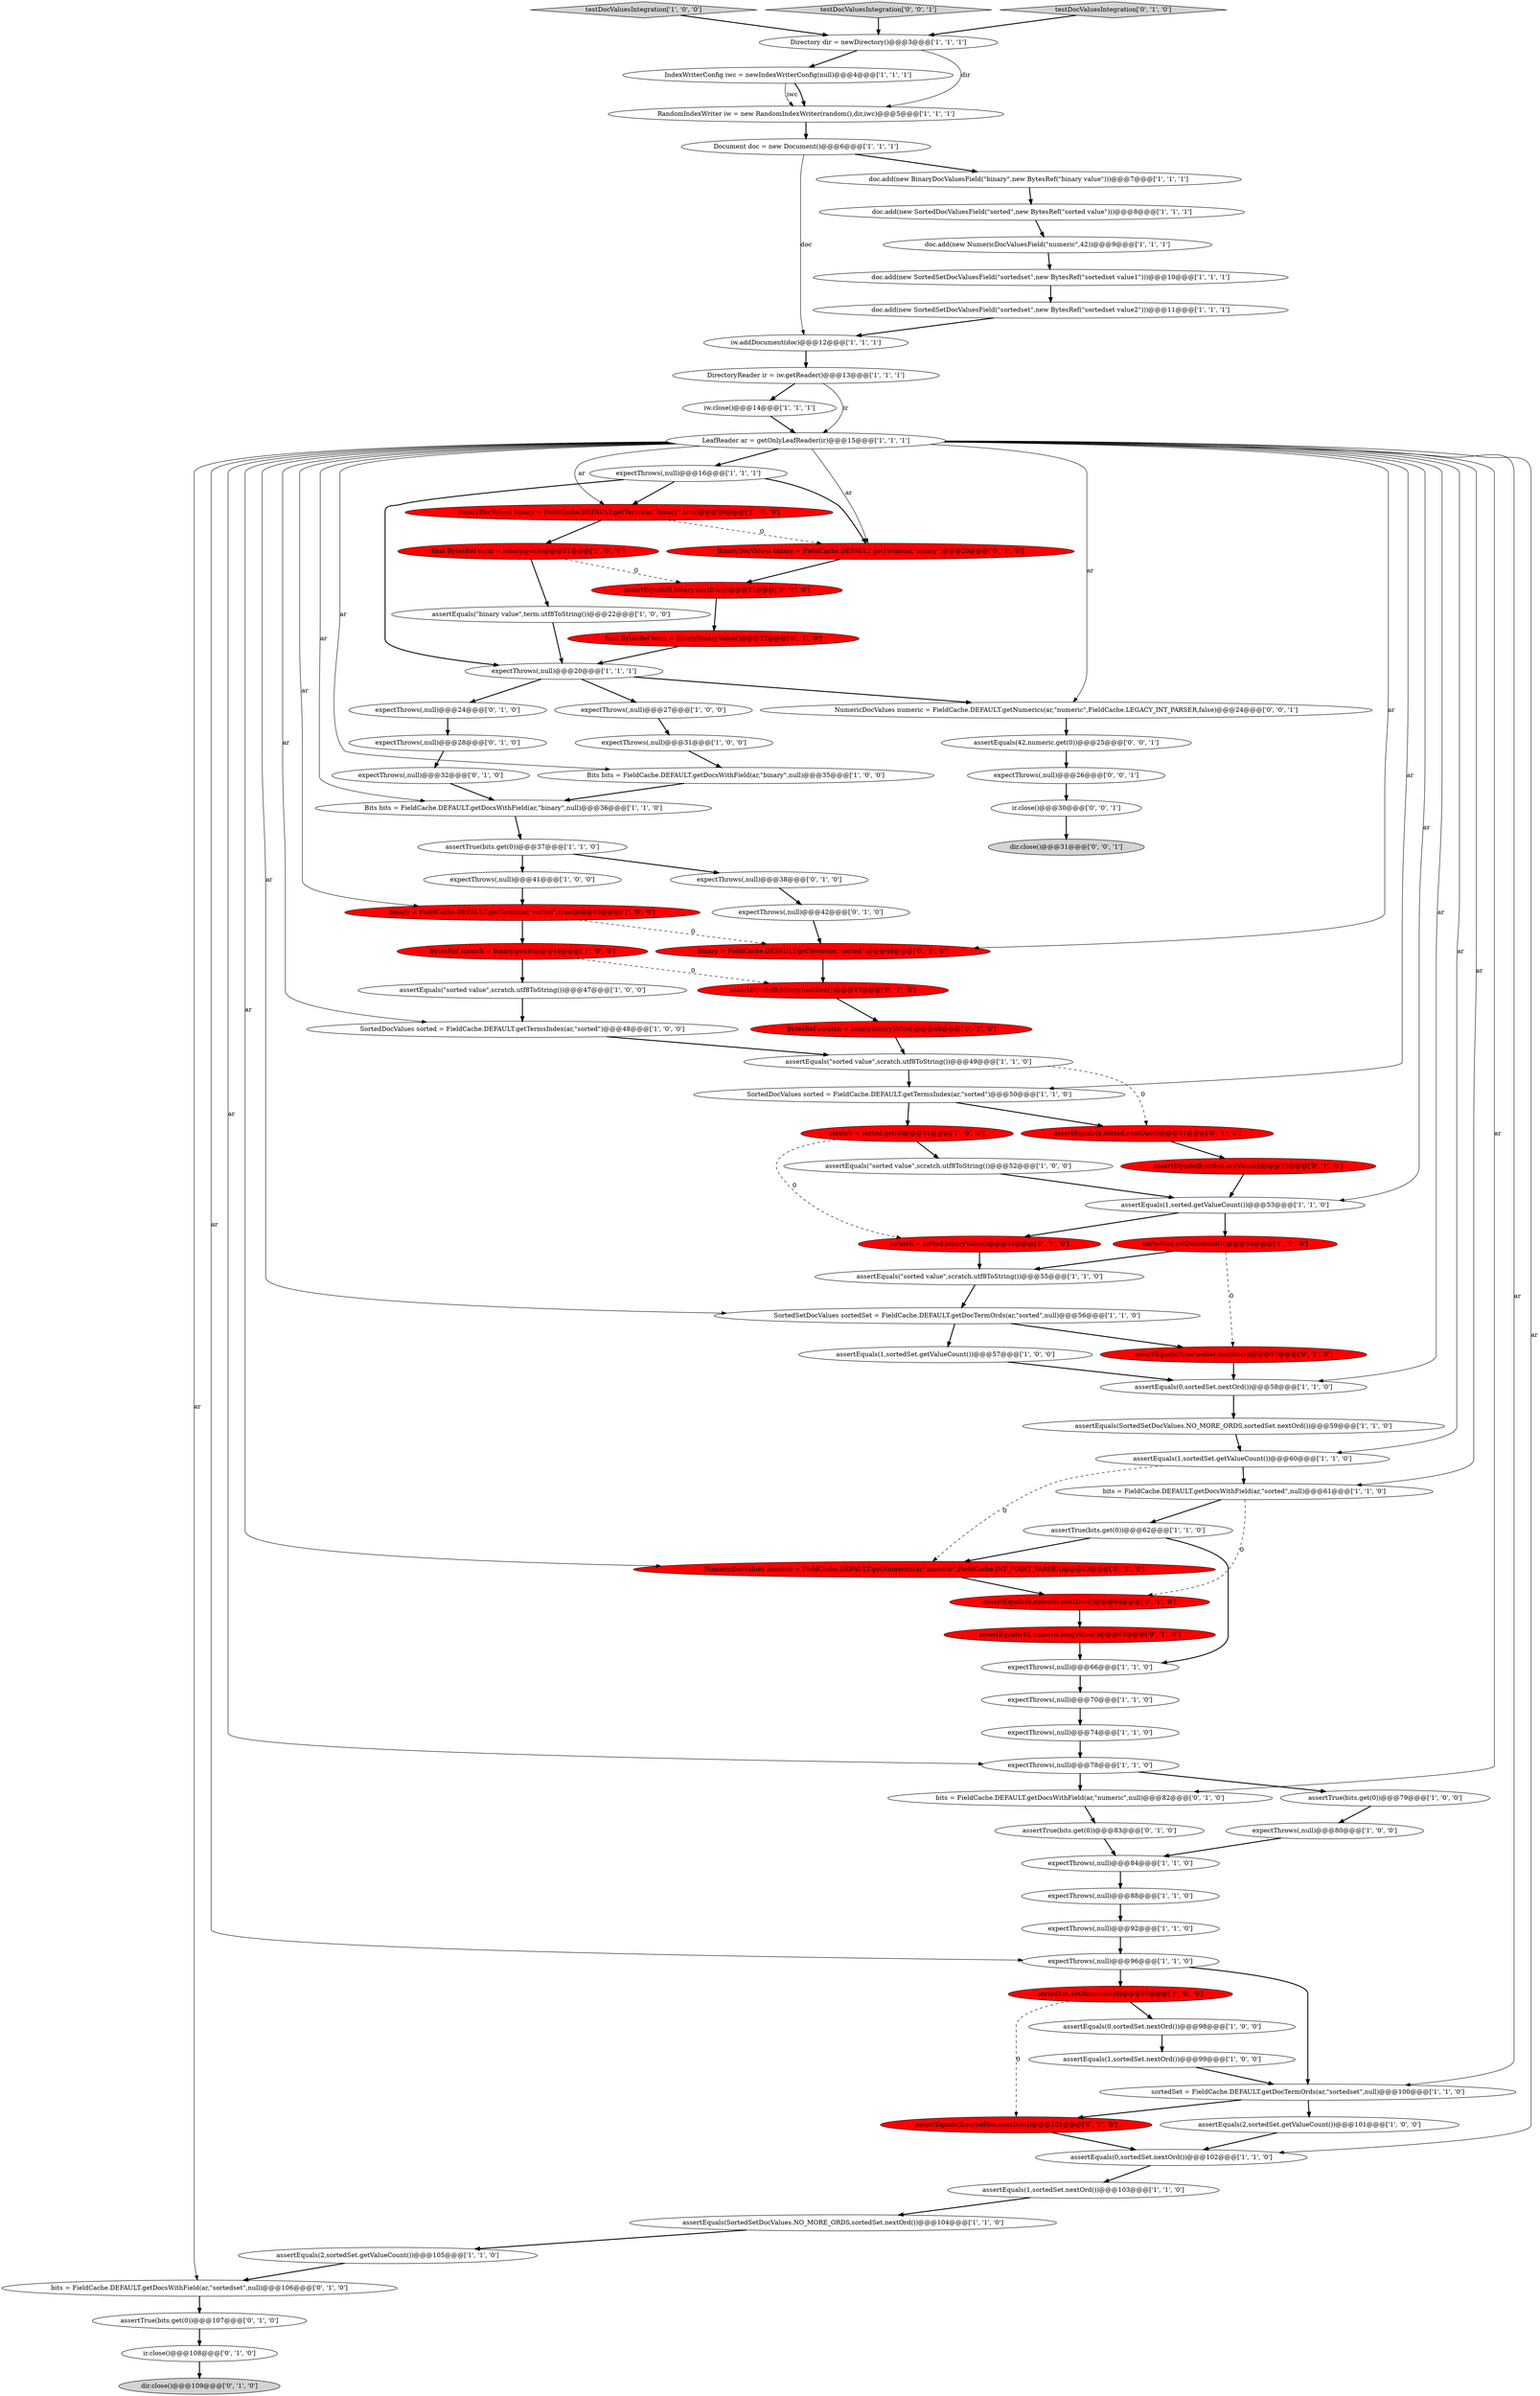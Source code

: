 digraph {
37 [style = filled, label = "scratch = sorted.get(0)@@@51@@@['1', '0', '0']", fillcolor = red, shape = ellipse image = "AAA1AAABBB1BBB"];
15 [style = filled, label = "expectThrows(,null)@@@16@@@['1', '1', '1']", fillcolor = white, shape = ellipse image = "AAA0AAABBB1BBB"];
0 [style = filled, label = "expectThrows(,null)@@@31@@@['1', '0', '0']", fillcolor = white, shape = ellipse image = "AAA0AAABBB1BBB"];
16 [style = filled, label = "expectThrows(,null)@@@70@@@['1', '1', '0']", fillcolor = white, shape = ellipse image = "AAA0AAABBB1BBB"];
35 [style = filled, label = "assertEquals(\"sorted value\",scratch.utf8ToString())@@@55@@@['1', '1', '0']", fillcolor = white, shape = ellipse image = "AAA0AAABBB1BBB"];
55 [style = filled, label = "doc.add(new BinaryDocValuesField(\"binary\",new BytesRef(\"binary value\")))@@@7@@@['1', '1', '1']", fillcolor = white, shape = ellipse image = "AAA0AAABBB1BBB"];
83 [style = filled, label = "expectThrows(,null)@@@32@@@['0', '1', '0']", fillcolor = white, shape = ellipse image = "AAA0AAABBB2BBB"];
82 [style = filled, label = "expectThrows(,null)@@@28@@@['0', '1', '0']", fillcolor = white, shape = ellipse image = "AAA0AAABBB2BBB"];
18 [style = filled, label = "assertEquals(SortedSetDocValues.NO_MORE_ORDS,sortedSet.nextOrd())@@@104@@@['1', '1', '0']", fillcolor = white, shape = ellipse image = "AAA0AAABBB1BBB"];
91 [style = filled, label = "NumericDocValues numeric = FieldCache.DEFAULT.getNumerics(ar,\"numeric\",FieldCache.LEGACY_INT_PARSER,false)@@@24@@@['0', '0', '1']", fillcolor = white, shape = ellipse image = "AAA0AAABBB3BBB"];
78 [style = filled, label = "expectThrows(,null)@@@24@@@['0', '1', '0']", fillcolor = white, shape = ellipse image = "AAA0AAABBB2BBB"];
47 [style = filled, label = "doc.add(new SortedSetDocValuesField(\"sortedset\",new BytesRef(\"sortedset value1\")))@@@10@@@['1', '1', '1']", fillcolor = white, shape = ellipse image = "AAA0AAABBB1BBB"];
1 [style = filled, label = "RandomIndexWriter iw = new RandomIndexWriter(random(),dir,iwc)@@@5@@@['1', '1', '1']", fillcolor = white, shape = ellipse image = "AAA0AAABBB1BBB"];
23 [style = filled, label = "expectThrows(,null)@@@74@@@['1', '1', '0']", fillcolor = white, shape = ellipse image = "AAA0AAABBB1BBB"];
57 [style = filled, label = "expectThrows(,null)@@@84@@@['1', '1', '0']", fillcolor = white, shape = ellipse image = "AAA0AAABBB1BBB"];
14 [style = filled, label = "BinaryDocValues binary = FieldCache.DEFAULT.getTerms(ar,\"binary\",true)@@@20@@@['1', '0', '0']", fillcolor = red, shape = ellipse image = "AAA1AAABBB1BBB"];
7 [style = filled, label = "iw.close()@@@14@@@['1', '1', '1']", fillcolor = white, shape = ellipse image = "AAA0AAABBB1BBB"];
27 [style = filled, label = "assertEquals(0,sortedSet.nextOrd())@@@102@@@['1', '1', '0']", fillcolor = white, shape = ellipse image = "AAA0AAABBB1BBB"];
43 [style = filled, label = "doc.add(new SortedDocValuesField(\"sorted\",new BytesRef(\"sorted value\")))@@@8@@@['1', '1', '1']", fillcolor = white, shape = ellipse image = "AAA0AAABBB1BBB"];
32 [style = filled, label = "assertEquals(1,sortedSet.getValueCount())@@@57@@@['1', '0', '0']", fillcolor = white, shape = ellipse image = "AAA0AAABBB1BBB"];
89 [style = filled, label = "dir.close()@@@31@@@['0', '0', '1']", fillcolor = lightgray, shape = ellipse image = "AAA0AAABBB3BBB"];
31 [style = filled, label = "assertEquals(1,sortedSet.getValueCount())@@@60@@@['1', '1', '0']", fillcolor = white, shape = ellipse image = "AAA0AAABBB1BBB"];
93 [style = filled, label = "ir.close()@@@30@@@['0', '0', '1']", fillcolor = white, shape = ellipse image = "AAA0AAABBB3BBB"];
68 [style = filled, label = "scratch = sorted.binaryValue()@@@54@@@['0', '1', '0']", fillcolor = red, shape = ellipse image = "AAA1AAABBB2BBB"];
51 [style = filled, label = "Document doc = new Document()@@@6@@@['1', '1', '1']", fillcolor = white, shape = ellipse image = "AAA0AAABBB1BBB"];
29 [style = filled, label = "IndexWriterConfig iwc = newIndexWriterConfig(null)@@@4@@@['1', '1', '1']", fillcolor = white, shape = ellipse image = "AAA0AAABBB1BBB"];
39 [style = filled, label = "expectThrows(,null)@@@92@@@['1', '1', '0']", fillcolor = white, shape = ellipse image = "AAA0AAABBB1BBB"];
54 [style = filled, label = "assertEquals(SortedSetDocValues.NO_MORE_ORDS,sortedSet.nextOrd())@@@59@@@['1', '1', '0']", fillcolor = white, shape = ellipse image = "AAA0AAABBB1BBB"];
46 [style = filled, label = "expectThrows(,null)@@@96@@@['1', '1', '0']", fillcolor = white, shape = ellipse image = "AAA0AAABBB1BBB"];
61 [style = filled, label = "assertEquals(2,sortedSet.getValueCount())@@@101@@@['1', '0', '0']", fillcolor = white, shape = ellipse image = "AAA0AAABBB1BBB"];
77 [style = filled, label = "dir.close()@@@109@@@['0', '1', '0']", fillcolor = lightgray, shape = ellipse image = "AAA0AAABBB2BBB"];
70 [style = filled, label = "assertEquals(42,numeric.longValue())@@@65@@@['0', '1', '0']", fillcolor = red, shape = ellipse image = "AAA1AAABBB2BBB"];
4 [style = filled, label = "SortedSetDocValues sortedSet = FieldCache.DEFAULT.getDocTermOrds(ar,\"sorted\",null)@@@56@@@['1', '1', '0']", fillcolor = white, shape = ellipse image = "AAA0AAABBB1BBB"];
3 [style = filled, label = "expectThrows(,null)@@@41@@@['1', '0', '0']", fillcolor = white, shape = ellipse image = "AAA0AAABBB1BBB"];
88 [style = filled, label = "expectThrows(,null)@@@26@@@['0', '0', '1']", fillcolor = white, shape = ellipse image = "AAA0AAABBB3BBB"];
5 [style = filled, label = "assertEquals(0,sortedSet.nextOrd())@@@98@@@['1', '0', '0']", fillcolor = white, shape = ellipse image = "AAA0AAABBB1BBB"];
50 [style = filled, label = "sortedSet.setDocument(0)@@@97@@@['1', '0', '0']", fillcolor = red, shape = ellipse image = "AAA1AAABBB1BBB"];
48 [style = filled, label = "expectThrows(,null)@@@27@@@['1', '0', '0']", fillcolor = white, shape = ellipse image = "AAA0AAABBB1BBB"];
25 [style = filled, label = "expectThrows(,null)@@@20@@@['1', '1', '1']", fillcolor = white, shape = ellipse image = "AAA0AAABBB1BBB"];
64 [style = filled, label = "assertEquals(0,binary.nextDoc())@@@21@@@['0', '1', '0']", fillcolor = red, shape = ellipse image = "AAA1AAABBB2BBB"];
36 [style = filled, label = "assertEquals(\"sorted value\",scratch.utf8ToString())@@@49@@@['1', '1', '0']", fillcolor = white, shape = ellipse image = "AAA0AAABBB1BBB"];
75 [style = filled, label = "assertEquals(0,sortedSet.nextDoc())@@@57@@@['0', '1', '0']", fillcolor = red, shape = ellipse image = "AAA1AAABBB2BBB"];
40 [style = filled, label = "assertEquals(1,sorted.getValueCount())@@@53@@@['1', '1', '0']", fillcolor = white, shape = ellipse image = "AAA0AAABBB1BBB"];
38 [style = filled, label = "testDocValuesIntegration['1', '0', '0']", fillcolor = lightgray, shape = diamond image = "AAA0AAABBB1BBB"];
11 [style = filled, label = "DirectoryReader ir = iw.getReader()@@@13@@@['1', '1', '1']", fillcolor = white, shape = ellipse image = "AAA0AAABBB1BBB"];
19 [style = filled, label = "SortedDocValues sorted = FieldCache.DEFAULT.getTermsIndex(ar,\"sorted\")@@@50@@@['1', '1', '0']", fillcolor = white, shape = ellipse image = "AAA0AAABBB1BBB"];
49 [style = filled, label = "doc.add(new SortedSetDocValuesField(\"sortedset\",new BytesRef(\"sortedset value2\")))@@@11@@@['1', '1', '1']", fillcolor = white, shape = ellipse image = "AAA0AAABBB1BBB"];
56 [style = filled, label = "assertEquals(\"sorted value\",scratch.utf8ToString())@@@52@@@['1', '0', '0']", fillcolor = white, shape = ellipse image = "AAA0AAABBB1BBB"];
65 [style = filled, label = "assertTrue(bits.get(0))@@@107@@@['0', '1', '0']", fillcolor = white, shape = ellipse image = "AAA0AAABBB2BBB"];
9 [style = filled, label = "expectThrows(,null)@@@66@@@['1', '1', '0']", fillcolor = white, shape = ellipse image = "AAA0AAABBB1BBB"];
74 [style = filled, label = "assertEquals(0,numeric.nextDoc())@@@64@@@['0', '1', '0']", fillcolor = red, shape = ellipse image = "AAA1AAABBB2BBB"];
73 [style = filled, label = "bits = FieldCache.DEFAULT.getDocsWithField(ar,\"numeric\",null)@@@82@@@['0', '1', '0']", fillcolor = white, shape = ellipse image = "AAA0AAABBB2BBB"];
42 [style = filled, label = "doc.add(new NumericDocValuesField(\"numeric\",42))@@@9@@@['1', '1', '1']", fillcolor = white, shape = ellipse image = "AAA0AAABBB1BBB"];
62 [style = filled, label = "ir.close()@@@108@@@['0', '1', '0']", fillcolor = white, shape = ellipse image = "AAA0AAABBB2BBB"];
69 [style = filled, label = "assertTrue(bits.get(0))@@@83@@@['0', '1', '0']", fillcolor = white, shape = ellipse image = "AAA0AAABBB2BBB"];
90 [style = filled, label = "testDocValuesIntegration['0', '0', '1']", fillcolor = lightgray, shape = diamond image = "AAA0AAABBB3BBB"];
66 [style = filled, label = "expectThrows(,null)@@@42@@@['0', '1', '0']", fillcolor = white, shape = ellipse image = "AAA0AAABBB2BBB"];
21 [style = filled, label = "final BytesRef term = binary.get(0)@@@21@@@['1', '0', '0']", fillcolor = red, shape = ellipse image = "AAA1AAABBB1BBB"];
41 [style = filled, label = "binary = FieldCache.DEFAULT.getTerms(ar,\"sorted\",true)@@@45@@@['1', '0', '0']", fillcolor = red, shape = ellipse image = "AAA1AAABBB1BBB"];
59 [style = filled, label = "assertTrue(bits.get(0))@@@79@@@['1', '0', '0']", fillcolor = white, shape = ellipse image = "AAA0AAABBB1BBB"];
60 [style = filled, label = "expectThrows(,null)@@@88@@@['1', '1', '0']", fillcolor = white, shape = ellipse image = "AAA0AAABBB1BBB"];
30 [style = filled, label = "assertEquals(0,sortedSet.nextOrd())@@@58@@@['1', '1', '0']", fillcolor = white, shape = ellipse image = "AAA0AAABBB1BBB"];
34 [style = filled, label = "assertEquals(\"sorted value\",scratch.utf8ToString())@@@47@@@['1', '0', '0']", fillcolor = white, shape = ellipse image = "AAA0AAABBB1BBB"];
67 [style = filled, label = "assertEquals(0,sorted.nextDoc())@@@51@@@['0', '1', '0']", fillcolor = red, shape = ellipse image = "AAA1AAABBB2BBB"];
20 [style = filled, label = "assertEquals(\"binary value\",term.utf8ToString())@@@22@@@['1', '0', '0']", fillcolor = white, shape = ellipse image = "AAA0AAABBB1BBB"];
72 [style = filled, label = "NumericDocValues numeric = FieldCache.DEFAULT.getNumerics(ar,\"numeric\",FieldCache.INT_POINT_PARSER)@@@63@@@['0', '1', '0']", fillcolor = red, shape = ellipse image = "AAA1AAABBB2BBB"];
26 [style = filled, label = "assertEquals(1,sortedSet.nextOrd())@@@103@@@['1', '1', '0']", fillcolor = white, shape = ellipse image = "AAA0AAABBB1BBB"];
58 [style = filled, label = "expectThrows(,null)@@@78@@@['1', '1', '0']", fillcolor = white, shape = ellipse image = "AAA0AAABBB1BBB"];
52 [style = filled, label = "Bits bits = FieldCache.DEFAULT.getDocsWithField(ar,\"binary\",null)@@@35@@@['1', '0', '0']", fillcolor = white, shape = ellipse image = "AAA0AAABBB1BBB"];
8 [style = filled, label = "expectThrows(,null)@@@80@@@['1', '0', '0']", fillcolor = white, shape = ellipse image = "AAA0AAABBB1BBB"];
86 [style = filled, label = "testDocValuesIntegration['0', '1', '0']", fillcolor = lightgray, shape = diamond image = "AAA0AAABBB2BBB"];
22 [style = filled, label = "Bits bits = FieldCache.DEFAULT.getDocsWithField(ar,\"binary\",null)@@@36@@@['1', '1', '0']", fillcolor = white, shape = ellipse image = "AAA0AAABBB1BBB"];
81 [style = filled, label = "BinaryDocValues binary = FieldCache.DEFAULT.getTerms(ar,\"binary\")@@@20@@@['0', '1', '0']", fillcolor = red, shape = ellipse image = "AAA1AAABBB2BBB"];
2 [style = filled, label = "LeafReader ar = getOnlyLeafReader(ir)@@@15@@@['1', '1', '1']", fillcolor = white, shape = ellipse image = "AAA0AAABBB1BBB"];
13 [style = filled, label = "BytesRef scratch = binary.get(0)@@@46@@@['1', '0', '0']", fillcolor = red, shape = ellipse image = "AAA1AAABBB1BBB"];
76 [style = filled, label = "expectThrows(,null)@@@38@@@['0', '1', '0']", fillcolor = white, shape = ellipse image = "AAA0AAABBB2BBB"];
12 [style = filled, label = "assertTrue(bits.get(0))@@@37@@@['1', '1', '0']", fillcolor = white, shape = ellipse image = "AAA0AAABBB1BBB"];
85 [style = filled, label = "bits = FieldCache.DEFAULT.getDocsWithField(ar,\"sortedset\",null)@@@106@@@['0', '1', '0']", fillcolor = white, shape = ellipse image = "AAA0AAABBB2BBB"];
45 [style = filled, label = "sortedSet = FieldCache.DEFAULT.getDocTermOrds(ar,\"sortedset\",null)@@@100@@@['1', '1', '0']", fillcolor = white, shape = ellipse image = "AAA0AAABBB1BBB"];
17 [style = filled, label = "assertTrue(bits.get(0))@@@62@@@['1', '1', '0']", fillcolor = white, shape = ellipse image = "AAA0AAABBB1BBB"];
71 [style = filled, label = "binary = FieldCache.DEFAULT.getTerms(ar,\"sorted\")@@@46@@@['0', '1', '0']", fillcolor = red, shape = ellipse image = "AAA1AAABBB2BBB"];
10 [style = filled, label = "bits = FieldCache.DEFAULT.getDocsWithField(ar,\"sorted\",null)@@@61@@@['1', '1', '0']", fillcolor = white, shape = ellipse image = "AAA0AAABBB1BBB"];
28 [style = filled, label = "assertEquals(1,sortedSet.nextOrd())@@@99@@@['1', '0', '0']", fillcolor = white, shape = ellipse image = "AAA0AAABBB1BBB"];
63 [style = filled, label = "assertEquals(0,sortedSet.nextDoc())@@@101@@@['0', '1', '0']", fillcolor = red, shape = ellipse image = "AAA1AAABBB2BBB"];
92 [style = filled, label = "assertEquals(42,numeric.get(0))@@@25@@@['0', '0', '1']", fillcolor = white, shape = ellipse image = "AAA0AAABBB3BBB"];
33 [style = filled, label = "SortedDocValues sorted = FieldCache.DEFAULT.getTermsIndex(ar,\"sorted\")@@@48@@@['1', '0', '0']", fillcolor = white, shape = ellipse image = "AAA0AAABBB1BBB"];
24 [style = filled, label = "Directory dir = newDirectory()@@@3@@@['1', '1', '1']", fillcolor = white, shape = ellipse image = "AAA0AAABBB1BBB"];
44 [style = filled, label = "sortedSet.setDocument(0)@@@54@@@['1', '0', '0']", fillcolor = red, shape = ellipse image = "AAA1AAABBB1BBB"];
53 [style = filled, label = "assertEquals(2,sortedSet.getValueCount())@@@105@@@['1', '1', '0']", fillcolor = white, shape = ellipse image = "AAA0AAABBB1BBB"];
87 [style = filled, label = "assertEquals(0,binary.nextDoc())@@@47@@@['0', '1', '0']", fillcolor = red, shape = ellipse image = "AAA1AAABBB2BBB"];
6 [style = filled, label = "iw.addDocument(doc)@@@12@@@['1', '1', '1']", fillcolor = white, shape = ellipse image = "AAA0AAABBB1BBB"];
84 [style = filled, label = "final BytesRef term = binary.binaryValue()@@@22@@@['0', '1', '0']", fillcolor = red, shape = ellipse image = "AAA1AAABBB2BBB"];
79 [style = filled, label = "assertEquals(0,sorted.ordValue())@@@52@@@['0', '1', '0']", fillcolor = red, shape = ellipse image = "AAA1AAABBB2BBB"];
80 [style = filled, label = "BytesRef scratch = binary.binaryValue()@@@48@@@['0', '1', '0']", fillcolor = red, shape = ellipse image = "AAA1AAABBB2BBB"];
68->35 [style = bold, label=""];
50->63 [style = dashed, label="0"];
2->10 [style = solid, label="ar"];
14->81 [style = dashed, label="0"];
84->25 [style = bold, label=""];
15->25 [style = bold, label=""];
44->35 [style = bold, label=""];
17->9 [style = bold, label=""];
24->1 [style = solid, label="dir"];
2->46 [style = solid, label="ar"];
10->74 [style = dashed, label="0"];
65->62 [style = bold, label=""];
43->42 [style = bold, label=""];
25->91 [style = bold, label=""];
2->27 [style = solid, label="ar"];
10->17 [style = bold, label=""];
25->48 [style = bold, label=""];
5->28 [style = bold, label=""];
2->85 [style = solid, label="ar"];
58->73 [style = bold, label=""];
9->16 [style = bold, label=""];
31->72 [style = dashed, label="0"];
47->49 [style = bold, label=""];
0->52 [style = bold, label=""];
4->75 [style = bold, label=""];
41->71 [style = dashed, label="0"];
62->77 [style = bold, label=""];
45->61 [style = bold, label=""];
50->5 [style = bold, label=""];
6->11 [style = bold, label=""];
74->70 [style = bold, label=""];
2->15 [style = bold, label=""];
58->59 [style = bold, label=""];
17->72 [style = bold, label=""];
70->9 [style = bold, label=""];
29->1 [style = bold, label=""];
46->50 [style = bold, label=""];
21->64 [style = dashed, label="0"];
60->39 [style = bold, label=""];
8->57 [style = bold, label=""];
41->13 [style = bold, label=""];
44->75 [style = dashed, label="0"];
28->45 [style = bold, label=""];
64->84 [style = bold, label=""];
13->34 [style = bold, label=""];
2->40 [style = solid, label="ar"];
45->63 [style = bold, label=""];
86->24 [style = bold, label=""];
2->31 [style = solid, label="ar"];
63->27 [style = bold, label=""];
34->33 [style = bold, label=""];
15->81 [style = bold, label=""];
57->60 [style = bold, label=""];
73->69 [style = bold, label=""];
20->25 [style = bold, label=""];
29->1 [style = solid, label="iwc"];
80->36 [style = bold, label=""];
19->37 [style = bold, label=""];
2->45 [style = solid, label="ar"];
11->2 [style = solid, label="ir"];
2->4 [style = solid, label="ar"];
2->52 [style = solid, label="ar"];
2->30 [style = solid, label="ar"];
36->67 [style = dashed, label="0"];
88->93 [style = bold, label=""];
83->22 [style = bold, label=""];
7->2 [style = bold, label=""];
1->51 [style = bold, label=""];
90->24 [style = bold, label=""];
33->36 [style = bold, label=""];
66->71 [style = bold, label=""];
2->14 [style = solid, label="ar"];
2->72 [style = solid, label="ar"];
61->27 [style = bold, label=""];
25->78 [style = bold, label=""];
78->82 [style = bold, label=""];
53->85 [style = bold, label=""];
56->40 [style = bold, label=""];
14->21 [style = bold, label=""];
27->26 [style = bold, label=""];
19->67 [style = bold, label=""];
23->58 [style = bold, label=""];
39->46 [style = bold, label=""];
15->14 [style = bold, label=""];
85->65 [style = bold, label=""];
38->24 [style = bold, label=""];
51->6 [style = solid, label="doc"];
42->47 [style = bold, label=""];
81->64 [style = bold, label=""];
16->23 [style = bold, label=""];
59->8 [style = bold, label=""];
52->22 [style = bold, label=""];
32->30 [style = bold, label=""];
76->66 [style = bold, label=""];
82->83 [style = bold, label=""];
2->41 [style = solid, label="ar"];
2->22 [style = solid, label="ar"];
2->19 [style = solid, label="ar"];
31->10 [style = bold, label=""];
2->91 [style = solid, label="ar"];
3->41 [style = bold, label=""];
30->54 [style = bold, label=""];
40->68 [style = bold, label=""];
55->43 [style = bold, label=""];
12->76 [style = bold, label=""];
12->3 [style = bold, label=""];
67->79 [style = bold, label=""];
49->6 [style = bold, label=""];
93->89 [style = bold, label=""];
91->92 [style = bold, label=""];
40->44 [style = bold, label=""];
36->19 [style = bold, label=""];
72->74 [style = bold, label=""];
37->68 [style = dashed, label="0"];
2->33 [style = solid, label="ar"];
2->71 [style = solid, label="ar"];
69->57 [style = bold, label=""];
2->81 [style = solid, label="ar"];
92->88 [style = bold, label=""];
18->53 [style = bold, label=""];
75->30 [style = bold, label=""];
24->29 [style = bold, label=""];
2->73 [style = solid, label="ar"];
71->87 [style = bold, label=""];
35->4 [style = bold, label=""];
2->58 [style = solid, label="ar"];
48->0 [style = bold, label=""];
21->20 [style = bold, label=""];
54->31 [style = bold, label=""];
51->55 [style = bold, label=""];
22->12 [style = bold, label=""];
11->7 [style = bold, label=""];
87->80 [style = bold, label=""];
46->45 [style = bold, label=""];
13->87 [style = dashed, label="0"];
79->40 [style = bold, label=""];
4->32 [style = bold, label=""];
26->18 [style = bold, label=""];
37->56 [style = bold, label=""];
}
